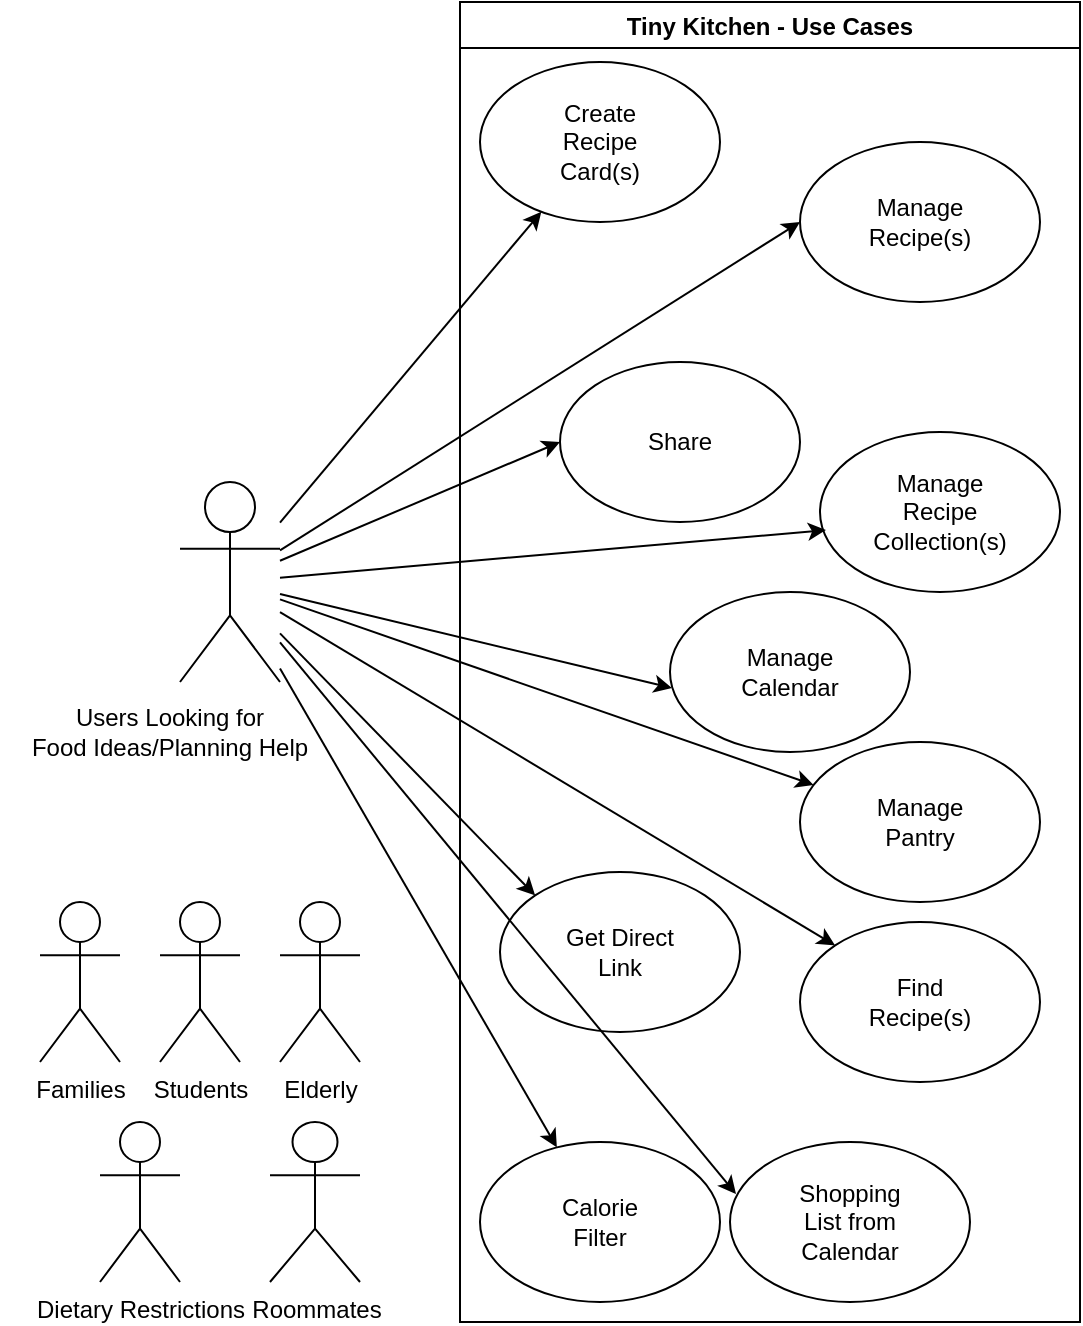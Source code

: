 <mxfile version="17.1.3" type="device"><diagram id="dtGP1nu7eQZTK2nMEa41" name="Page-1"><mxGraphModel dx="1422" dy="762" grid="1" gridSize="10" guides="1" tooltips="1" connect="1" arrows="1" fold="1" page="1" pageScale="1" pageWidth="850" pageHeight="1100" math="0" shadow="0"><root><mxCell id="0"/><mxCell id="1" parent="0"/><mxCell id="xy2eRy-BSaFvBf1enj1G-1" value="" style="shape=umlActor;verticalLabelPosition=bottom;verticalAlign=top;html=1;outlineConnect=0;" parent="1" vertex="1"><mxGeometry x="90" y="300" width="50" height="100" as="geometry"/></mxCell><mxCell id="xy2eRy-BSaFvBf1enj1G-5" value="Tiny Kitchen - Use Cases" style="swimlane;" parent="1" vertex="1"><mxGeometry x="230" y="60" width="310" height="660" as="geometry"/></mxCell><mxCell id="xy2eRy-BSaFvBf1enj1G-6" value="" style="ellipse;whiteSpace=wrap;html=1;" parent="xy2eRy-BSaFvBf1enj1G-5" vertex="1"><mxGeometry x="10" y="30" width="120" height="80" as="geometry"/></mxCell><mxCell id="xy2eRy-BSaFvBf1enj1G-7" value="" style="ellipse;whiteSpace=wrap;html=1;" parent="xy2eRy-BSaFvBf1enj1G-5" vertex="1"><mxGeometry x="180" y="215" width="120" height="80" as="geometry"/></mxCell><mxCell id="xy2eRy-BSaFvBf1enj1G-8" value="" style="ellipse;whiteSpace=wrap;html=1;" parent="xy2eRy-BSaFvBf1enj1G-5" vertex="1"><mxGeometry x="50" y="180" width="120" height="80" as="geometry"/></mxCell><mxCell id="xy2eRy-BSaFvBf1enj1G-9" value="" style="ellipse;whiteSpace=wrap;html=1;" parent="xy2eRy-BSaFvBf1enj1G-5" vertex="1"><mxGeometry x="170" y="370" width="120" height="80" as="geometry"/></mxCell><mxCell id="xy2eRy-BSaFvBf1enj1G-10" value="" style="ellipse;whiteSpace=wrap;html=1;" parent="xy2eRy-BSaFvBf1enj1G-5" vertex="1"><mxGeometry x="105" y="295" width="120" height="80" as="geometry"/></mxCell><mxCell id="xy2eRy-BSaFvBf1enj1G-11" value="" style="ellipse;whiteSpace=wrap;html=1;" parent="xy2eRy-BSaFvBf1enj1G-5" vertex="1"><mxGeometry x="170" y="460" width="120" height="80" as="geometry"/></mxCell><mxCell id="xy2eRy-BSaFvBf1enj1G-12" value="" style="ellipse;whiteSpace=wrap;html=1;" parent="xy2eRy-BSaFvBf1enj1G-5" vertex="1"><mxGeometry x="20" y="435" width="120" height="80" as="geometry"/></mxCell><mxCell id="xy2eRy-BSaFvBf1enj1G-13" value="" style="ellipse;whiteSpace=wrap;html=1;" parent="xy2eRy-BSaFvBf1enj1G-5" vertex="1"><mxGeometry x="170" y="70" width="120" height="80" as="geometry"/></mxCell><mxCell id="xy2eRy-BSaFvBf1enj1G-14" value="" style="ellipse;whiteSpace=wrap;html=1;" parent="xy2eRy-BSaFvBf1enj1G-5" vertex="1"><mxGeometry x="10" y="570" width="120" height="80" as="geometry"/></mxCell><mxCell id="xy2eRy-BSaFvBf1enj1G-15" value="" style="ellipse;whiteSpace=wrap;html=1;" parent="xy2eRy-BSaFvBf1enj1G-5" vertex="1"><mxGeometry x="135" y="570" width="120" height="80" as="geometry"/></mxCell><mxCell id="xy2eRy-BSaFvBf1enj1G-16" value="Create Recipe Card(s)" style="text;html=1;strokeColor=none;fillColor=none;align=center;verticalAlign=middle;whiteSpace=wrap;rounded=0;" parent="xy2eRy-BSaFvBf1enj1G-5" vertex="1"><mxGeometry x="40" y="55" width="60" height="30" as="geometry"/></mxCell><mxCell id="xy2eRy-BSaFvBf1enj1G-17" value="Manage Recipe(s)" style="text;html=1;strokeColor=none;fillColor=none;align=center;verticalAlign=middle;whiteSpace=wrap;rounded=0;" parent="xy2eRy-BSaFvBf1enj1G-5" vertex="1"><mxGeometry x="200" y="95" width="60" height="30" as="geometry"/></mxCell><mxCell id="xy2eRy-BSaFvBf1enj1G-18" value="Share" style="text;html=1;strokeColor=none;fillColor=none;align=center;verticalAlign=middle;whiteSpace=wrap;rounded=0;" parent="xy2eRy-BSaFvBf1enj1G-5" vertex="1"><mxGeometry x="80" y="205" width="60" height="30" as="geometry"/></mxCell><mxCell id="xy2eRy-BSaFvBf1enj1G-19" value="Manage Recipe Collection(s)" style="text;html=1;strokeColor=none;fillColor=none;align=center;verticalAlign=middle;whiteSpace=wrap;rounded=0;" parent="xy2eRy-BSaFvBf1enj1G-5" vertex="1"><mxGeometry x="210" y="240" width="60" height="30" as="geometry"/></mxCell><mxCell id="xy2eRy-BSaFvBf1enj1G-20" value="Manage Calendar" style="text;html=1;strokeColor=none;fillColor=none;align=center;verticalAlign=middle;whiteSpace=wrap;rounded=0;" parent="xy2eRy-BSaFvBf1enj1G-5" vertex="1"><mxGeometry x="135" y="320" width="60" height="30" as="geometry"/></mxCell><mxCell id="xy2eRy-BSaFvBf1enj1G-21" value="Manage Pantry" style="text;html=1;strokeColor=none;fillColor=none;align=center;verticalAlign=middle;whiteSpace=wrap;rounded=0;" parent="xy2eRy-BSaFvBf1enj1G-5" vertex="1"><mxGeometry x="200" y="395" width="60" height="30" as="geometry"/></mxCell><mxCell id="xy2eRy-BSaFvBf1enj1G-22" value="Get Direct Link" style="text;html=1;strokeColor=none;fillColor=none;align=center;verticalAlign=middle;whiteSpace=wrap;rounded=0;" parent="xy2eRy-BSaFvBf1enj1G-5" vertex="1"><mxGeometry x="50" y="460" width="60" height="30" as="geometry"/></mxCell><mxCell id="xy2eRy-BSaFvBf1enj1G-24" value="Find Recipe(s)" style="text;html=1;strokeColor=none;fillColor=none;align=center;verticalAlign=middle;whiteSpace=wrap;rounded=0;" parent="xy2eRy-BSaFvBf1enj1G-5" vertex="1"><mxGeometry x="200" y="485" width="60" height="30" as="geometry"/></mxCell><mxCell id="xy2eRy-BSaFvBf1enj1G-25" value="Calorie Filter" style="text;html=1;strokeColor=none;fillColor=none;align=center;verticalAlign=middle;whiteSpace=wrap;rounded=0;" parent="xy2eRy-BSaFvBf1enj1G-5" vertex="1"><mxGeometry x="40" y="595" width="60" height="30" as="geometry"/></mxCell><mxCell id="xy2eRy-BSaFvBf1enj1G-26" value="Shopping List from Calendar" style="text;html=1;strokeColor=none;fillColor=none;align=center;verticalAlign=middle;whiteSpace=wrap;rounded=0;" parent="xy2eRy-BSaFvBf1enj1G-5" vertex="1"><mxGeometry x="165" y="595" width="60" height="30" as="geometry"/></mxCell><mxCell id="4z-XHIVxkMJTX0GdR5Qh-1" value="" style="endArrow=classic;html=1;rounded=0;" edge="1" parent="1" source="xy2eRy-BSaFvBf1enj1G-1" target="xy2eRy-BSaFvBf1enj1G-6"><mxGeometry width="50" height="50" relative="1" as="geometry"><mxPoint x="250" y="410" as="sourcePoint"/><mxPoint x="300" y="360" as="targetPoint"/></mxGeometry></mxCell><mxCell id="4z-XHIVxkMJTX0GdR5Qh-2" value="" style="endArrow=classic;html=1;rounded=0;entryX=0;entryY=0.5;entryDx=0;entryDy=0;" edge="1" parent="1" source="xy2eRy-BSaFvBf1enj1G-1" target="xy2eRy-BSaFvBf1enj1G-8"><mxGeometry width="50" height="50" relative="1" as="geometry"><mxPoint x="250" y="410" as="sourcePoint"/><mxPoint x="300" y="360" as="targetPoint"/></mxGeometry></mxCell><mxCell id="4z-XHIVxkMJTX0GdR5Qh-3" value="" style="endArrow=classic;html=1;rounded=0;" edge="1" parent="1" source="xy2eRy-BSaFvBf1enj1G-1" target="xy2eRy-BSaFvBf1enj1G-9"><mxGeometry width="50" height="50" relative="1" as="geometry"><mxPoint x="250" y="410" as="sourcePoint"/><mxPoint x="300" y="360" as="targetPoint"/></mxGeometry></mxCell><mxCell id="4z-XHIVxkMJTX0GdR5Qh-4" value="" style="endArrow=classic;html=1;rounded=0;entryX=0;entryY=0.5;entryDx=0;entryDy=0;" edge="1" parent="1" source="xy2eRy-BSaFvBf1enj1G-1" target="xy2eRy-BSaFvBf1enj1G-13"><mxGeometry width="50" height="50" relative="1" as="geometry"><mxPoint x="250" y="410" as="sourcePoint"/><mxPoint x="300" y="360" as="targetPoint"/></mxGeometry></mxCell><mxCell id="4z-XHIVxkMJTX0GdR5Qh-5" value="" style="endArrow=classic;html=1;rounded=0;entryX=0.008;entryY=0.6;entryDx=0;entryDy=0;entryPerimeter=0;" edge="1" parent="1" source="xy2eRy-BSaFvBf1enj1G-1" target="xy2eRy-BSaFvBf1enj1G-10"><mxGeometry width="50" height="50" relative="1" as="geometry"><mxPoint x="250" y="410" as="sourcePoint"/><mxPoint x="300" y="360" as="targetPoint"/></mxGeometry></mxCell><mxCell id="4z-XHIVxkMJTX0GdR5Qh-6" value="" style="endArrow=classic;html=1;rounded=0;entryX=0.025;entryY=0.613;entryDx=0;entryDy=0;entryPerimeter=0;" edge="1" parent="1" source="xy2eRy-BSaFvBf1enj1G-1" target="xy2eRy-BSaFvBf1enj1G-7"><mxGeometry width="50" height="50" relative="1" as="geometry"><mxPoint x="160" y="220" as="sourcePoint"/><mxPoint x="300" y="360" as="targetPoint"/></mxGeometry></mxCell><mxCell id="4z-XHIVxkMJTX0GdR5Qh-10" value="" style="endArrow=classic;html=1;rounded=0;entryX=0;entryY=0;entryDx=0;entryDy=0;" edge="1" parent="1" source="xy2eRy-BSaFvBf1enj1G-1" target="xy2eRy-BSaFvBf1enj1G-12"><mxGeometry width="50" height="50" relative="1" as="geometry"><mxPoint x="250" y="410" as="sourcePoint"/><mxPoint x="300" y="360" as="targetPoint"/></mxGeometry></mxCell><mxCell id="4z-XHIVxkMJTX0GdR5Qh-11" value="" style="endArrow=classic;html=1;rounded=0;" edge="1" parent="1" source="xy2eRy-BSaFvBf1enj1G-1" target="xy2eRy-BSaFvBf1enj1G-14"><mxGeometry width="50" height="50" relative="1" as="geometry"><mxPoint x="250" y="410" as="sourcePoint"/><mxPoint x="300" y="360" as="targetPoint"/></mxGeometry></mxCell><mxCell id="4z-XHIVxkMJTX0GdR5Qh-12" value="" style="endArrow=classic;html=1;rounded=0;entryX=0;entryY=0;entryDx=0;entryDy=0;" edge="1" parent="1" source="xy2eRy-BSaFvBf1enj1G-1" target="xy2eRy-BSaFvBf1enj1G-11"><mxGeometry width="50" height="50" relative="1" as="geometry"><mxPoint x="100" y="410" as="sourcePoint"/><mxPoint x="300" y="360" as="targetPoint"/></mxGeometry></mxCell><mxCell id="4z-XHIVxkMJTX0GdR5Qh-14" value="" style="endArrow=classic;html=1;rounded=0;entryX=0.025;entryY=0.325;entryDx=0;entryDy=0;entryPerimeter=0;" edge="1" parent="1" source="xy2eRy-BSaFvBf1enj1G-1" target="xy2eRy-BSaFvBf1enj1G-15"><mxGeometry width="50" height="50" relative="1" as="geometry"><mxPoint x="250" y="410" as="sourcePoint"/><mxPoint x="300" y="360" as="targetPoint"/></mxGeometry></mxCell><mxCell id="4z-XHIVxkMJTX0GdR5Qh-17" value="Families" style="shape=umlActor;verticalLabelPosition=bottom;verticalAlign=top;html=1;outlineConnect=0;" vertex="1" parent="1"><mxGeometry x="20" y="510" width="40" height="80" as="geometry"/></mxCell><mxCell id="4z-XHIVxkMJTX0GdR5Qh-21" value="Students" style="shape=umlActor;verticalLabelPosition=bottom;verticalAlign=top;html=1;outlineConnect=0;" vertex="1" parent="1"><mxGeometry x="80" y="510" width="40" height="80" as="geometry"/></mxCell><mxCell id="4z-XHIVxkMJTX0GdR5Qh-23" value="Elderly" style="shape=umlActor;verticalLabelPosition=bottom;verticalAlign=top;html=1;outlineConnect=0;" vertex="1" parent="1"><mxGeometry x="140" y="510" width="40" height="80" as="geometry"/></mxCell><mxCell id="4z-XHIVxkMJTX0GdR5Qh-27" value="Dietary Restrictions" style="shape=umlActor;verticalLabelPosition=bottom;verticalAlign=top;html=1;outlineConnect=0;" vertex="1" parent="1"><mxGeometry x="50" y="620" width="40" height="80" as="geometry"/></mxCell><mxCell id="4z-XHIVxkMJTX0GdR5Qh-28" value="Roommates" style="shape=umlActor;verticalLabelPosition=bottom;verticalAlign=top;html=1;outlineConnect=0;" vertex="1" parent="1"><mxGeometry x="135" y="620" width="45" height="80" as="geometry"/></mxCell><mxCell id="4z-XHIVxkMJTX0GdR5Qh-31" value="&lt;span&gt;Users Looking for&lt;/span&gt;&lt;br&gt;&lt;span&gt;Food Ideas/Planning Help&lt;/span&gt;" style="text;html=1;strokeColor=none;fillColor=none;align=center;verticalAlign=middle;whiteSpace=wrap;rounded=0;" vertex="1" parent="1"><mxGeometry y="410" width="170" height="30" as="geometry"/></mxCell></root></mxGraphModel></diagram></mxfile>
